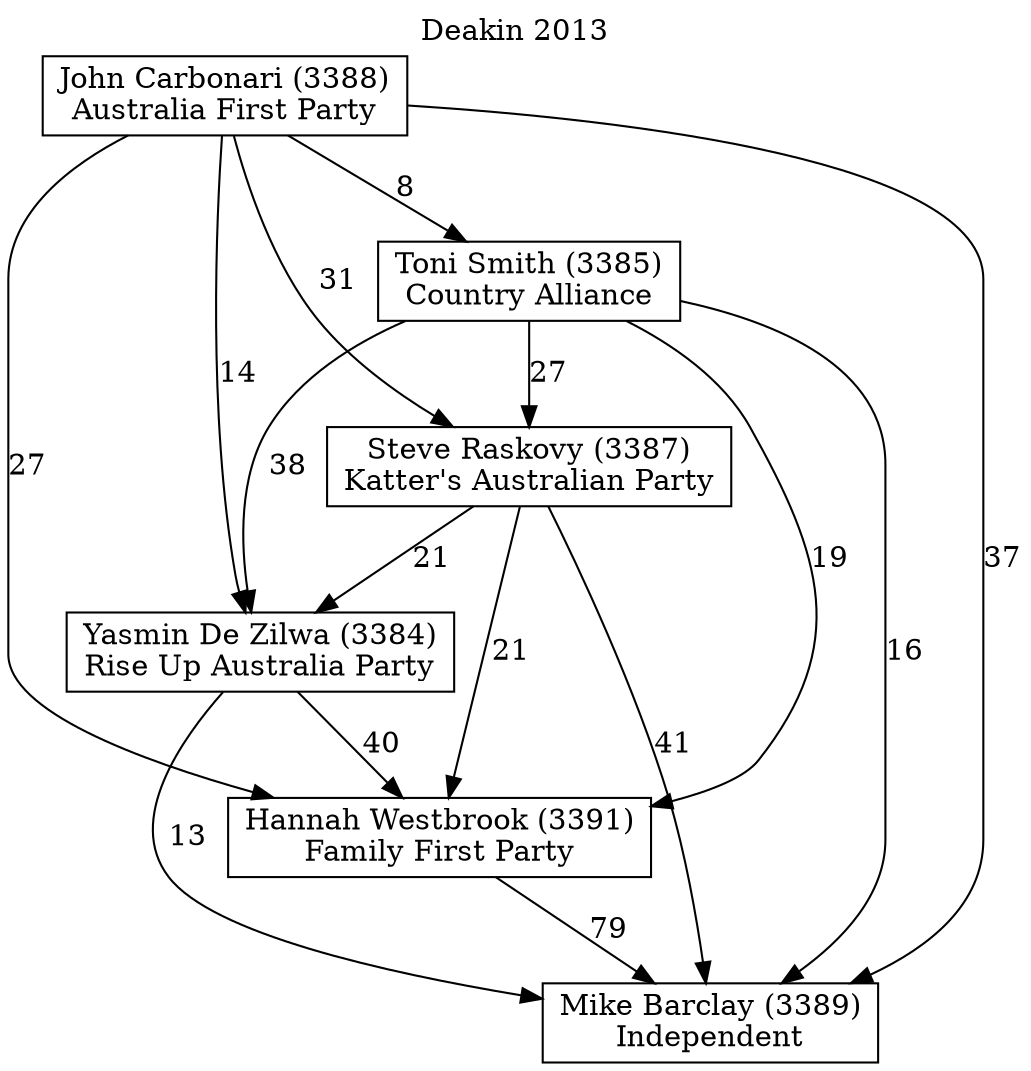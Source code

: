 // House preference flow
digraph "Mike Barclay (3389)_Deakin_2013" {
	graph [label="Deakin 2013" labelloc=t mclimit=10]
	node [shape=box]
	"Hannah Westbrook (3391)" [label="Hannah Westbrook (3391)
Family First Party"]
	"John Carbonari (3388)" [label="John Carbonari (3388)
Australia First Party"]
	"Mike Barclay (3389)" [label="Mike Barclay (3389)
Independent"]
	"Steve Raskovy (3387)" [label="Steve Raskovy (3387)
Katter's Australian Party"]
	"Toni Smith (3385)" [label="Toni Smith (3385)
Country Alliance"]
	"Yasmin De Zilwa (3384)" [label="Yasmin De Zilwa (3384)
Rise Up Australia Party"]
	"Hannah Westbrook (3391)" -> "Mike Barclay (3389)" [label=79]
	"John Carbonari (3388)" -> "Hannah Westbrook (3391)" [label=27]
	"John Carbonari (3388)" -> "Mike Barclay (3389)" [label=37]
	"John Carbonari (3388)" -> "Steve Raskovy (3387)" [label=31]
	"John Carbonari (3388)" -> "Toni Smith (3385)" [label=8]
	"John Carbonari (3388)" -> "Yasmin De Zilwa (3384)" [label=14]
	"Steve Raskovy (3387)" -> "Hannah Westbrook (3391)" [label=21]
	"Steve Raskovy (3387)" -> "Mike Barclay (3389)" [label=41]
	"Steve Raskovy (3387)" -> "Yasmin De Zilwa (3384)" [label=21]
	"Toni Smith (3385)" -> "Hannah Westbrook (3391)" [label=19]
	"Toni Smith (3385)" -> "Mike Barclay (3389)" [label=16]
	"Toni Smith (3385)" -> "Steve Raskovy (3387)" [label=27]
	"Toni Smith (3385)" -> "Yasmin De Zilwa (3384)" [label=38]
	"Yasmin De Zilwa (3384)" -> "Hannah Westbrook (3391)" [label=40]
	"Yasmin De Zilwa (3384)" -> "Mike Barclay (3389)" [label=13]
}
